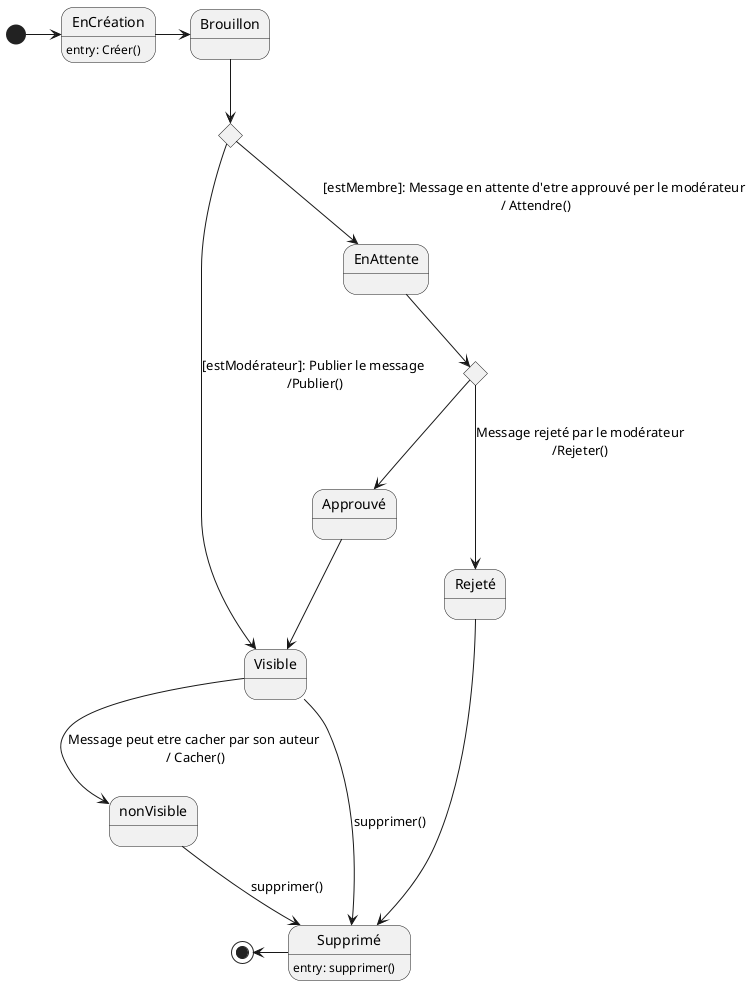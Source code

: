@startuml

'Diagramme de machine à états (PlantUML)

'Configuration charte graphique'

'États et transitions'
state EnCréation : entry: Créer()
state Supprimé : entry: supprimer()

[*] -right-> EnCréation
EnCréation -right-> Brouillon
state c <<choice>>
Brouillon --> c
c --> Visible :[estModérateur]: Publier le message \n/Publier()
c --> EnAttente :[estMembre]: Message en attente d'etre approuvé per le modérateur \n/ Attendre()
state a <<choice>>
EnAttente --> a
a --> Rejeté : Message rejeté par le modérateur\n/Rejeter()
a --> Approuvé 
Rejeté --> Supprimé
Approuvé --> Visible 
Visible --> nonVisible: Message peut etre cacher par son auteur \n/ Cacher()
Visible --> Supprimé : supprimer()
nonVisible --> Supprimé : supprimer()

Supprimé-left->[*]

@enduml
  